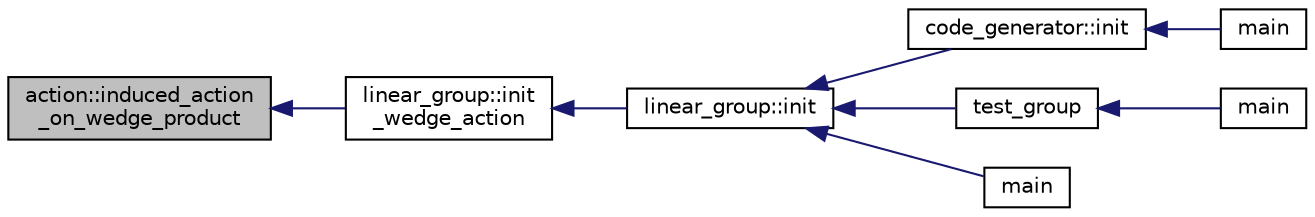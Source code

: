 digraph "action::induced_action_on_wedge_product"
{
  edge [fontname="Helvetica",fontsize="10",labelfontname="Helvetica",labelfontsize="10"];
  node [fontname="Helvetica",fontsize="10",shape=record];
  rankdir="LR";
  Node24994 [label="action::induced_action\l_on_wedge_product",height=0.2,width=0.4,color="black", fillcolor="grey75", style="filled", fontcolor="black"];
  Node24994 -> Node24995 [dir="back",color="midnightblue",fontsize="10",style="solid",fontname="Helvetica"];
  Node24995 [label="linear_group::init\l_wedge_action",height=0.2,width=0.4,color="black", fillcolor="white", style="filled",URL="$df/d5a/classlinear__group.html#a16a8a2a5fdc535f2263210ca7943119e"];
  Node24995 -> Node24996 [dir="back",color="midnightblue",fontsize="10",style="solid",fontname="Helvetica"];
  Node24996 [label="linear_group::init",height=0.2,width=0.4,color="black", fillcolor="white", style="filled",URL="$df/d5a/classlinear__group.html#a8119aa9b882192ab422b12614b259f28"];
  Node24996 -> Node24997 [dir="back",color="midnightblue",fontsize="10",style="solid",fontname="Helvetica"];
  Node24997 [label="code_generator::init",height=0.2,width=0.4,color="black", fillcolor="white", style="filled",URL="$db/d37/classcode__generator.html#acfaa1e8badf6f30255203f499b130af8"];
  Node24997 -> Node24998 [dir="back",color="midnightblue",fontsize="10",style="solid",fontname="Helvetica"];
  Node24998 [label="main",height=0.2,width=0.4,color="black", fillcolor="white", style="filled",URL="$d4/d4f/codes_8_c.html#a217dbf8b442f20279ea00b898af96f52"];
  Node24996 -> Node24999 [dir="back",color="midnightblue",fontsize="10",style="solid",fontname="Helvetica"];
  Node24999 [label="test_group",height=0.2,width=0.4,color="black", fillcolor="white", style="filled",URL="$d8/d03/analyze__q__designs_8_c.html#ad03444358d0b46e7aa4d88a806b44925"];
  Node24999 -> Node25000 [dir="back",color="midnightblue",fontsize="10",style="solid",fontname="Helvetica"];
  Node25000 [label="main",height=0.2,width=0.4,color="black", fillcolor="white", style="filled",URL="$d8/d03/analyze__q__designs_8_c.html#a217dbf8b442f20279ea00b898af96f52"];
  Node24996 -> Node25001 [dir="back",color="midnightblue",fontsize="10",style="solid",fontname="Helvetica"];
  Node25001 [label="main",height=0.2,width=0.4,color="black", fillcolor="white", style="filled",URL="$da/dd5/subspace__orbits__main_8_c.html#a217dbf8b442f20279ea00b898af96f52"];
}
